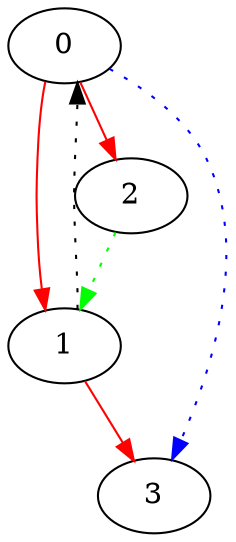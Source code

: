 digraph one {
0 -> 1 [color=red];0 -> 2 [color=red];0 -> 3 [color=blue][style=dotted];1 -> 3 [color=red];1 -> 0 [color=black][style=dotted];2 -> 1 [color=green][style=dotted] ; }